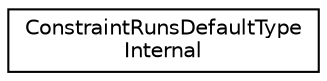 digraph "Graphical Class Hierarchy"
{
 // LATEX_PDF_SIZE
  edge [fontname="Helvetica",fontsize="10",labelfontname="Helvetica",labelfontsize="10"];
  node [fontname="Helvetica",fontsize="10",shape=record];
  rankdir="LR";
  Node0 [label="ConstraintRunsDefaultType\lInternal",height=0.2,width=0.4,color="black", fillcolor="white", style="filled",URL="$structoperations__research_1_1_constraint_runs_default_type_internal.html",tooltip=" "];
}
